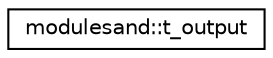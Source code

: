 digraph "Graphical Class Hierarchy"
{
 // LATEX_PDF_SIZE
  edge [fontname="Helvetica",fontsize="10",labelfontname="Helvetica",labelfontsize="10"];
  node [fontname="Helvetica",fontsize="10",shape=record];
  rankdir="LR";
  Node0 [label="modulesand::t_output",height=0.2,width=0.4,color="black", fillcolor="white", style="filled",URL="$structmodulesand_1_1t__output.html",tooltip=" "];
}
